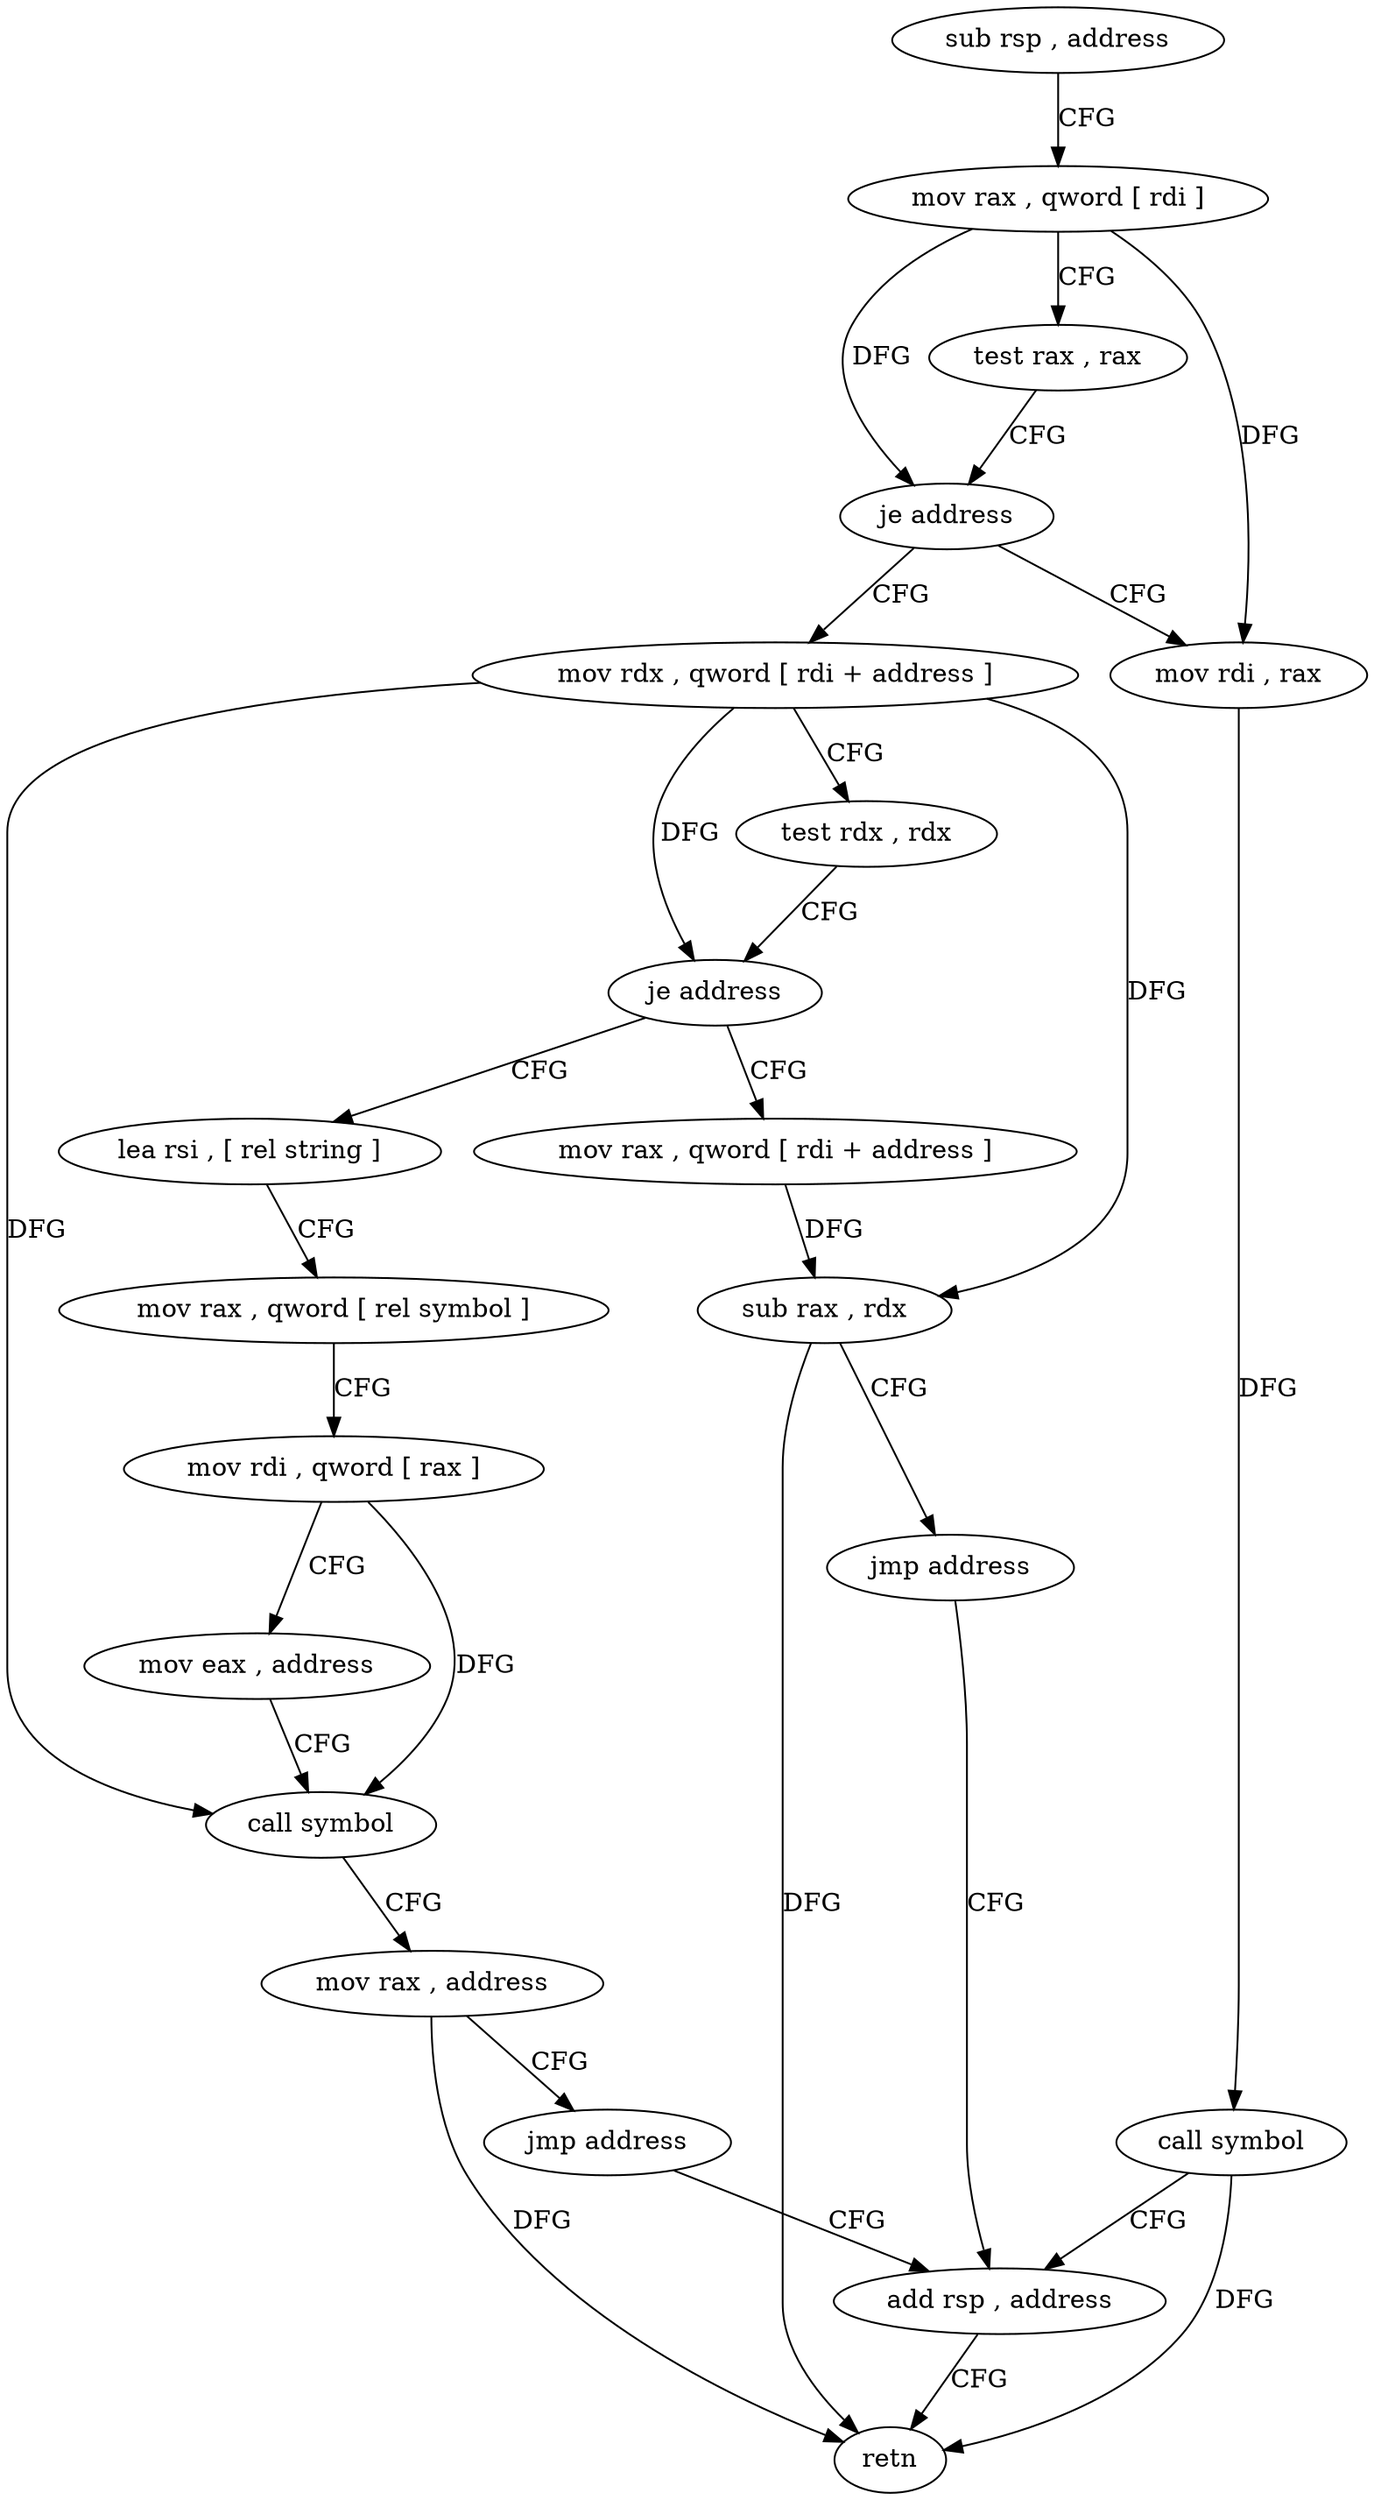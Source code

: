 digraph "func" {
"107148" [label = "sub rsp , address" ]
"107152" [label = "mov rax , qword [ rdi ]" ]
"107155" [label = "test rax , rax" ]
"107158" [label = "je address" ]
"107173" [label = "mov rdx , qword [ rdi + address ]" ]
"107160" [label = "mov rdi , rax" ]
"107177" [label = "test rdx , rdx" ]
"107180" [label = "je address" ]
"107191" [label = "lea rsi , [ rel string ]" ]
"107182" [label = "mov rax , qword [ rdi + address ]" ]
"107163" [label = "call symbol" ]
"107168" [label = "add rsp , address" ]
"107198" [label = "mov rax , qword [ rel symbol ]" ]
"107205" [label = "mov rdi , qword [ rax ]" ]
"107208" [label = "mov eax , address" ]
"107213" [label = "call symbol" ]
"107218" [label = "mov rax , address" ]
"107225" [label = "jmp address" ]
"107186" [label = "sub rax , rdx" ]
"107189" [label = "jmp address" ]
"107172" [label = "retn" ]
"107148" -> "107152" [ label = "CFG" ]
"107152" -> "107155" [ label = "CFG" ]
"107152" -> "107158" [ label = "DFG" ]
"107152" -> "107160" [ label = "DFG" ]
"107155" -> "107158" [ label = "CFG" ]
"107158" -> "107173" [ label = "CFG" ]
"107158" -> "107160" [ label = "CFG" ]
"107173" -> "107177" [ label = "CFG" ]
"107173" -> "107180" [ label = "DFG" ]
"107173" -> "107213" [ label = "DFG" ]
"107173" -> "107186" [ label = "DFG" ]
"107160" -> "107163" [ label = "DFG" ]
"107177" -> "107180" [ label = "CFG" ]
"107180" -> "107191" [ label = "CFG" ]
"107180" -> "107182" [ label = "CFG" ]
"107191" -> "107198" [ label = "CFG" ]
"107182" -> "107186" [ label = "DFG" ]
"107163" -> "107168" [ label = "CFG" ]
"107163" -> "107172" [ label = "DFG" ]
"107168" -> "107172" [ label = "CFG" ]
"107198" -> "107205" [ label = "CFG" ]
"107205" -> "107208" [ label = "CFG" ]
"107205" -> "107213" [ label = "DFG" ]
"107208" -> "107213" [ label = "CFG" ]
"107213" -> "107218" [ label = "CFG" ]
"107218" -> "107225" [ label = "CFG" ]
"107218" -> "107172" [ label = "DFG" ]
"107225" -> "107168" [ label = "CFG" ]
"107186" -> "107189" [ label = "CFG" ]
"107186" -> "107172" [ label = "DFG" ]
"107189" -> "107168" [ label = "CFG" ]
}
